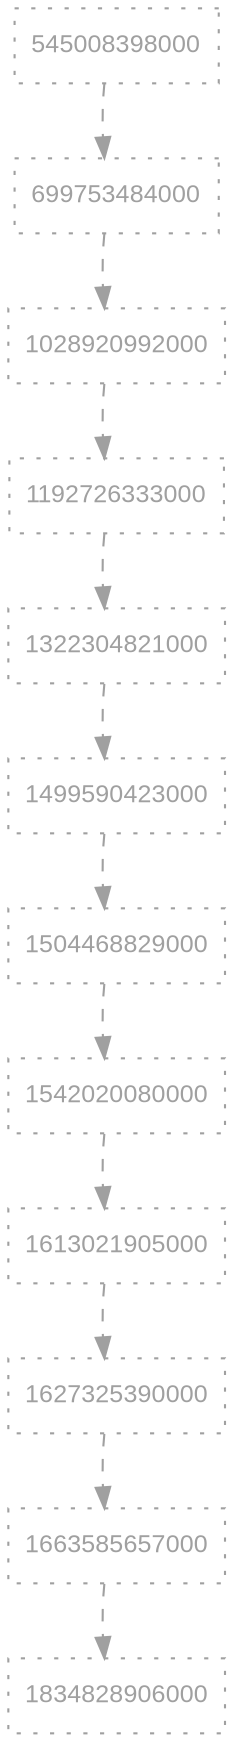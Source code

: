 digraph {
    node [fontname="Arial"; fontsize="12";];
    edge [fontname="Arial"; fontsize="12";];
    bgcolor="transparent";
    comment=" ";
    fontname="Arial";
    fontsize="12";
    rankdir="TD";
    ranksep="0.5";
    1 [class="event td408927559ee23e3 td2def5209db8e1c9"; color="#A0A0A0FF"; fontcolor="#A0A0A0FF"; id="Z1987-04-09-0"; label=<545008398000>; penwidth="1"; shape="box"; style="dotted"; tooltip="Thu Apr 09 1987\n38 Jahre 47 Tage bis now\n38 Jahre 47 Tage bis 1749945600000";];
    2 [class="event td408927559ee23e3"; color="#A0A0A0FF"; fontcolor="#A0A0A0FF"; id="Z1992-03-04-0"; label=<699753484000>; penwidth="1"; shape="box"; style="dotted"; tooltip="Wed Mar 04 1992\n33 Jahre 85 Tage bis now\n33 Jahre 85 Tage bis 1749945600000";];
    3 [class="event td408927559ee23e3"; color="#A0A0A0FF"; fontcolor="#A0A0A0FF"; id="Z2002-08-09-0"; label=<1028920992000>; penwidth="1"; shape="box"; style="dotted"; tooltip="Fri Aug 09 2002\n22 Jahre 298 Tage bis now\n22 Jahre 298 Tage bis 1749945600000";];
    4 [class="event td408927559ee23e3"; color="#A0A0A0FF"; fontcolor="#A0A0A0FF"; id="Z2007-10-18-0"; label=<1192726333000>; penwidth="1"; shape="box"; style="dotted"; tooltip="Thu Oct 18 2007\n17 Jahre 231 Tage bis now\n17 Jahre 231 Tage bis 1749945600000";];
    5 [class="event td408927559ee23e3"; color="#A0A0A0FF"; fontcolor="#A0A0A0FF"; id="Z2011-11-26-0"; label=<1322304821000>; penwidth="1"; shape="box"; style="dotted"; tooltip="Sat Nov 26 2011\n13 Jahre 194 Tage bis now\n13 Jahre 194 Tage bis 1749945600000";];
    6 [class="event td408927559ee23e3"; color="#A0A0A0FF"; fontcolor="#A0A0A0FF"; id="Z2017-07-09-0"; label=<1499590423000>; penwidth="1"; shape="box"; style="dotted"; tooltip="Sun Jul 09 2017\n7 Jahre 337 Tage bis now\n7 Jahre 337 Tage bis 1749945600000";];
    7 [class="event td408927559ee23e3"; color="#A0A0A0FF"; fontcolor="#A0A0A0FF"; id="Z2017-09-03-0"; label=<1504468829000>; penwidth="1"; shape="box"; style="dotted"; tooltip="Sun Sep 03 2017\n7 Jahre 280 Tage bis now\n7 Jahre 280 Tage bis 1749945600000";];
    8 [class="event td408927559ee23e3"; color="#A0A0A0FF"; fontcolor="#A0A0A0FF"; id="Z2018-11-12-0"; label=<1542020080000>; penwidth="1"; shape="box"; style="dotted"; tooltip="Mon Nov 12 2018\n6 Jahre 212 Tage bis now\n6 Jahre 212 Tage bis 1749945600000";];
    9 [class="event td408927559ee23e3"; color="#A0A0A0FF"; fontcolor="#A0A0A0FF"; id="Z2021-02-11-0"; label=<1613021905000>; penwidth="1"; shape="box"; style="dotted"; tooltip="Thu Feb 11 2021\n4 Jahre 121 Tage bis now\n4 Jahre 121 Tage bis 1749945600000";];
    10 [class="event td408927559ee23e3"; color="#A0A0A0FF"; fontcolor="#A0A0A0FF"; id="Z2021-07-26-0"; label=<1627325390000>; penwidth="1"; shape="box"; style="dotted"; tooltip="Mon Jul 26 2021\n3 Jahre 321 Tage bis now\n3 Jahre 321 Tage bis 1749945600000";];
    11 [class="event td408927559ee23e3"; color="#A0A0A0FF"; fontcolor="#A0A0A0FF"; id="Z2022-09-19-0"; label=<1663585657000>; penwidth="1"; shape="box"; style="dotted"; tooltip="Mon Sep 19 2022\n2 Jahre 268 Tage bis now\n2 Jahre 268 Tage bis 1749945600000";];
    12 [class="event td408927559ee23e3"; color="#A0A0A0FF"; fontcolor="#A0A0A0FF"; id="Z2028-02-22-0"; label=<1834828906000>; penwidth="1"; shape="box"; style="dotted"; tooltip="Tue Feb 22 2028\n2 Jahre 250 Tage seit now\n0 Tage seit 1749945600000";];
    1 -> 2 [color="#A0A0A0FF"; label=""; penwidth="1"; style="dashed"; tooltip="4 Jahre 328 Tage vergangen";];
    2 -> 3 [color="#A0A0A0FF"; label=""; penwidth="1"; style="dashed"; tooltip="10 Jahre 152 Tage vergangen";];
    3 -> 4 [color="#A0A0A0FF"; label=""; penwidth="1"; style="dashed"; tooltip="5 Jahre 67 Tage vergangen";];
    4 -> 5 [color="#A0A0A0FF"; label=""; penwidth="1"; style="dashed"; tooltip="4 Jahre 36 Tage vergangen";];
    5 -> 6 [color="#A0A0A0FF"; label=""; penwidth="1"; style="dashed"; tooltip="5 Jahre 223 Tage vergangen";];
    6 -> 7 [color="#A0A0A0FF"; label=""; penwidth="1"; style="dashed"; tooltip="56 Tage vergangen";];
    7 -> 8 [color="#A0A0A0FF"; label=""; penwidth="1"; style="dashed"; tooltip="1 Jahr 68 Tage vergangen";];
    8 -> 9 [color="#A0A0A0FF"; label=""; penwidth="1"; style="dashed"; tooltip="2 Jahre 90 Tage vergangen";];
    9 -> 10 [color="#A0A0A0FF"; label=""; penwidth="1"; style="dashed"; tooltip="165 Tage vergangen";];
    10 -> 11 [color="#A0A0A0FF"; label=""; penwidth="1"; style="dashed"; tooltip="1 Jahr 53 Tage vergangen";];
    11 -> 12 [color="#A0A0A0FF"; label=""; penwidth="1"; style="dashed"; tooltip="5 Jahre 153 Tage vergangen";];
    1 -> 2 [style="invis";];
    2 -> 3 [style="invis";];
    3 -> 4 [style="invis";];
    4 -> 5 [style="invis";];
    5 -> 6 [style="invis";];
    6 -> 7 [style="invis";];
    7 -> 8 [style="invis";];
    8 -> 9 [style="invis";];
    9 -> 10 [style="invis";];
    10 -> 11 [style="invis";];
    11 -> 12 [style="invis";];
}